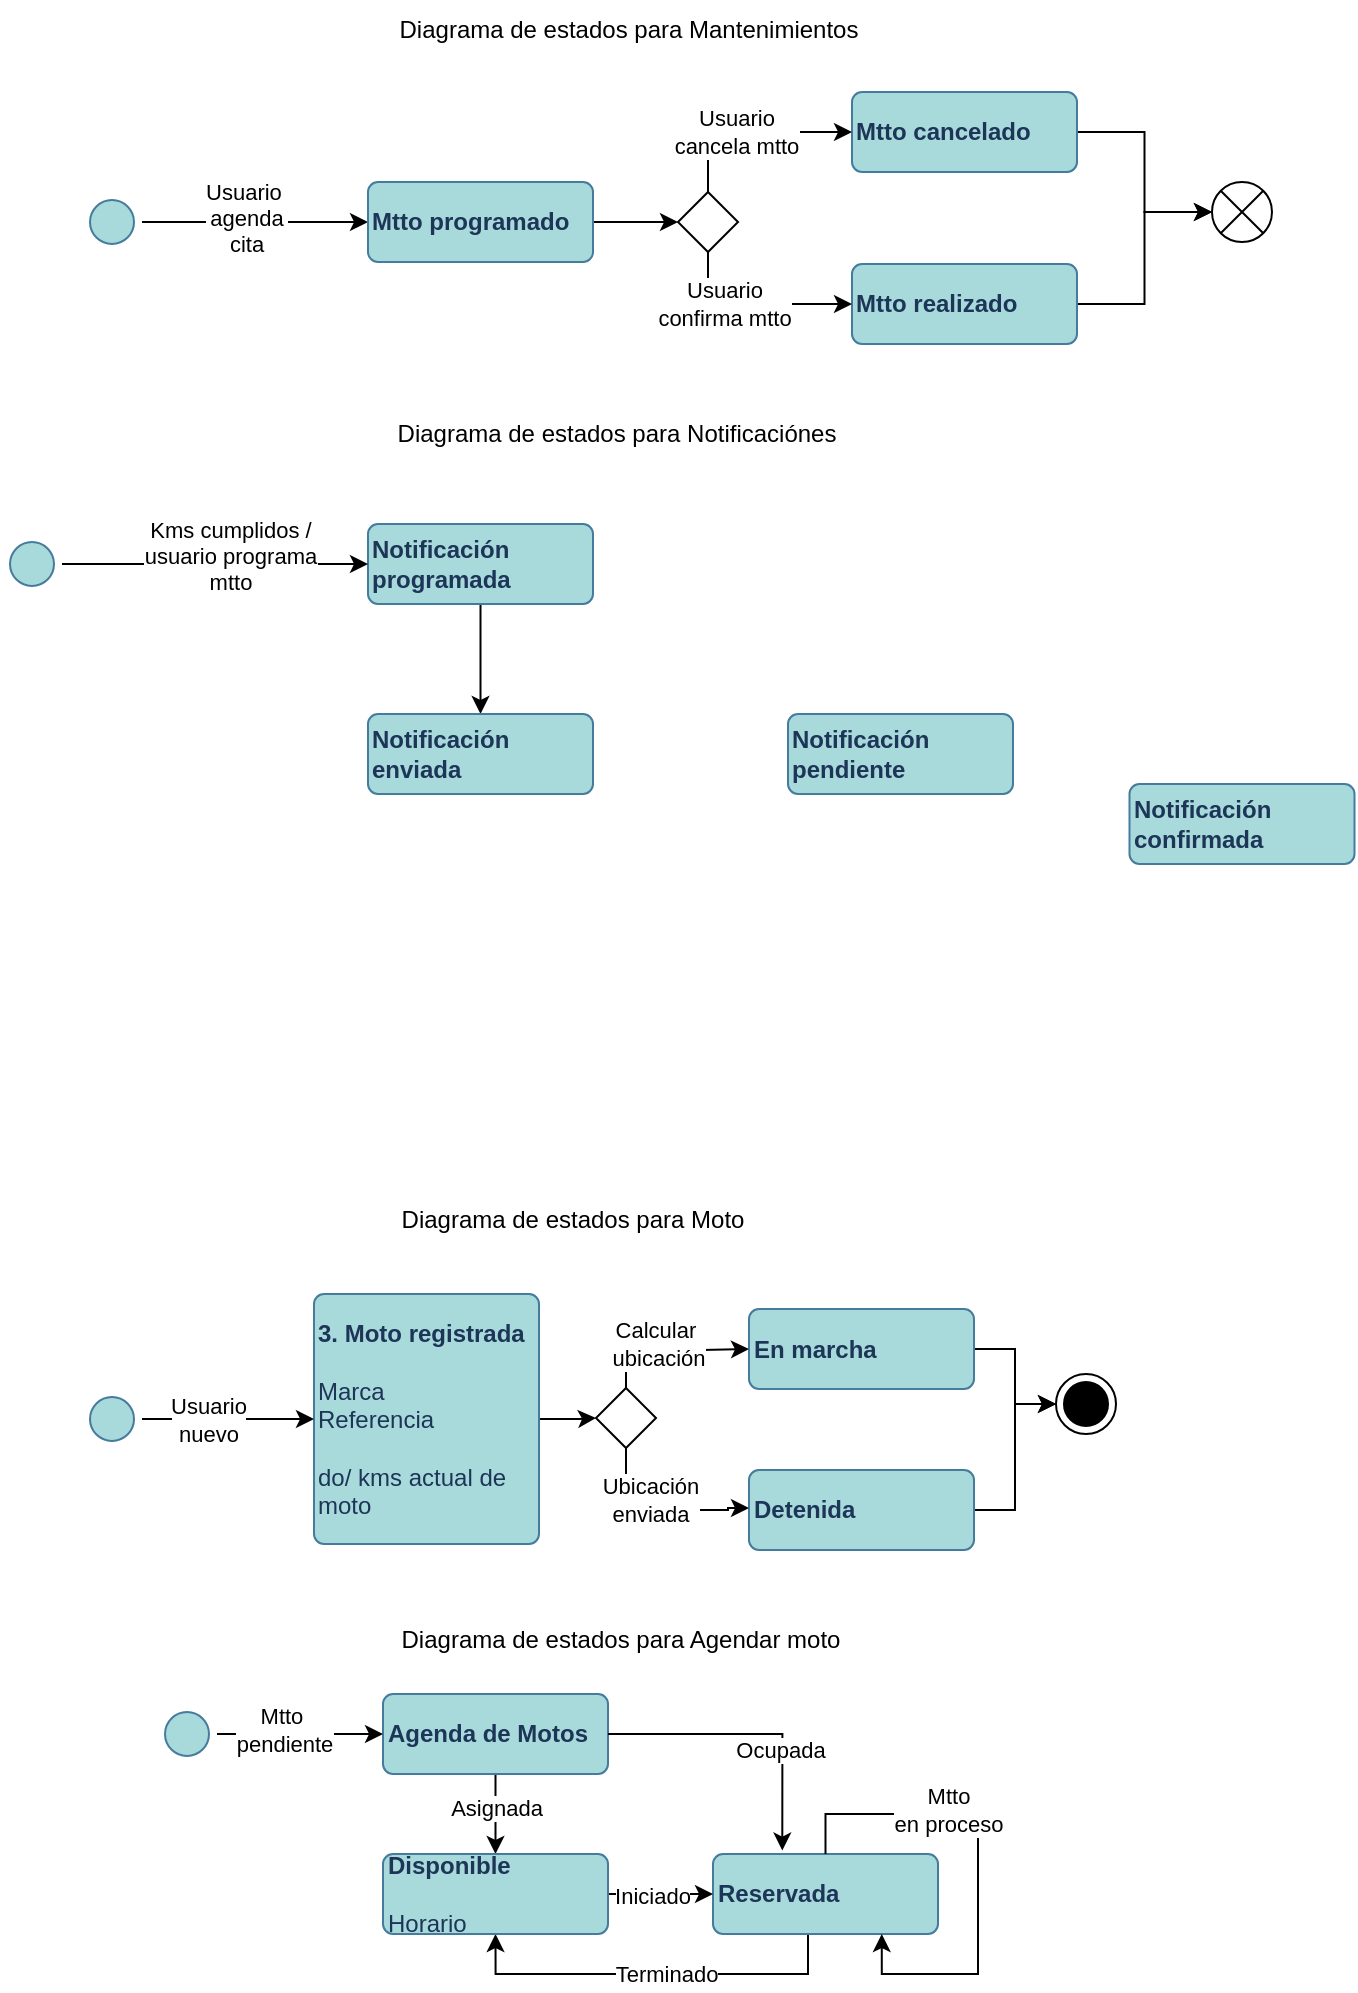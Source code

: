 <mxfile version="22.0.8" type="github">
  <diagram name="Page-1" id="2YBvvXClWsGukQMizWep">
    <mxGraphModel dx="1290" dy="574" grid="1" gridSize="10" guides="1" tooltips="1" connect="1" arrows="1" fold="1" page="1" pageScale="1" pageWidth="850" pageHeight="1100" math="0" shadow="0">
      <root>
        <mxCell id="0" />
        <mxCell id="1" parent="0" />
        <mxCell id="B1dsRPcmxnggRmvk-x9b-35" style="edgeStyle=orthogonalEdgeStyle;rounded=0;orthogonalLoop=1;jettySize=auto;html=1;entryX=0;entryY=0.5;entryDx=0;entryDy=0;" parent="1" source="9uB-aW_XzF6aLIXHZRKK-2" target="B1dsRPcmxnggRmvk-x9b-13" edge="1">
          <mxGeometry relative="1" as="geometry">
            <mxPoint x="226" y="143" as="targetPoint" />
          </mxGeometry>
        </mxCell>
        <mxCell id="B1dsRPcmxnggRmvk-x9b-45" value="Usuario&amp;nbsp;&lt;br&gt;agenda&lt;br&gt;cita" style="edgeLabel;html=1;align=center;verticalAlign=middle;resizable=0;points=[];" parent="B1dsRPcmxnggRmvk-x9b-35" vertex="1" connectable="0">
          <mxGeometry x="-0.085" y="2" relative="1" as="geometry">
            <mxPoint as="offset" />
          </mxGeometry>
        </mxCell>
        <mxCell id="9uB-aW_XzF6aLIXHZRKK-2" value="" style="ellipse;html=1;shape=startState;fillColor=#A8DADC;strokeColor=#457B9D;labelBackgroundColor=none;fontColor=#1D3557;" parent="1" vertex="1">
          <mxGeometry x="287" y="134" width="30" height="30" as="geometry" />
        </mxCell>
        <mxCell id="B1dsRPcmxnggRmvk-x9b-76" style="edgeStyle=orthogonalEdgeStyle;rounded=0;orthogonalLoop=1;jettySize=auto;html=1;entryX=0;entryY=0.5;entryDx=0;entryDy=0;" parent="1" source="B1dsRPcmxnggRmvk-x9b-2" target="B1dsRPcmxnggRmvk-x9b-75" edge="1">
          <mxGeometry relative="1" as="geometry" />
        </mxCell>
        <mxCell id="B1dsRPcmxnggRmvk-x9b-2" value="&lt;b&gt;3. Moto registrada&lt;br&gt;&lt;/b&gt;&lt;br&gt;Marca&lt;br&gt;Referencia&lt;br&gt;&lt;br&gt;do/ kms actual de moto" style="html=1;align=left;verticalAlign=middle;rounded=1;absoluteArcSize=1;arcSize=10;dashed=0;whiteSpace=wrap;labelBackgroundColor=none;fillColor=#A8DADC;strokeColor=#457B9D;fontColor=#1D3557;" parent="1" vertex="1">
          <mxGeometry x="403" y="685" width="112.5" height="125" as="geometry" />
        </mxCell>
        <mxCell id="B1dsRPcmxnggRmvk-x9b-69" style="edgeStyle=orthogonalEdgeStyle;rounded=0;orthogonalLoop=1;jettySize=auto;html=1;entryX=0;entryY=0.5;entryDx=0;entryDy=0;" parent="1" source="B1dsRPcmxnggRmvk-x9b-4" target="B1dsRPcmxnggRmvk-x9b-68" edge="1">
          <mxGeometry relative="1" as="geometry" />
        </mxCell>
        <mxCell id="B1dsRPcmxnggRmvk-x9b-4" value="&lt;b&gt;Mtto realizado&lt;br&gt;&lt;/b&gt;" style="html=1;align=left;verticalAlign=middle;rounded=1;absoluteArcSize=1;arcSize=10;dashed=0;whiteSpace=wrap;labelBackgroundColor=none;fillColor=#A8DADC;strokeColor=#457B9D;fontColor=#1D3557;" parent="1" vertex="1">
          <mxGeometry x="672" y="170" width="112.5" height="40" as="geometry" />
        </mxCell>
        <mxCell id="B1dsRPcmxnggRmvk-x9b-44" style="edgeStyle=orthogonalEdgeStyle;rounded=0;orthogonalLoop=1;jettySize=auto;html=1;entryX=0;entryY=0.5;entryDx=0;entryDy=0;" parent="1" source="B1dsRPcmxnggRmvk-x9b-5" target="B1dsRPcmxnggRmvk-x9b-68" edge="1">
          <mxGeometry relative="1" as="geometry">
            <mxPoint x="862" y="139" as="targetPoint" />
          </mxGeometry>
        </mxCell>
        <mxCell id="B1dsRPcmxnggRmvk-x9b-5" value="&lt;b&gt;Mtto cancelado&lt;br&gt;&lt;/b&gt;" style="html=1;align=left;verticalAlign=middle;rounded=1;absoluteArcSize=1;arcSize=10;dashed=0;whiteSpace=wrap;labelBackgroundColor=none;fillColor=#A8DADC;strokeColor=#457B9D;fontColor=#1D3557;" parent="1" vertex="1">
          <mxGeometry x="672" y="84" width="112.5" height="40" as="geometry" />
        </mxCell>
        <mxCell id="B1dsRPcmxnggRmvk-x9b-55" style="edgeStyle=orthogonalEdgeStyle;rounded=0;orthogonalLoop=1;jettySize=auto;html=1;entryX=0;entryY=0.5;entryDx=0;entryDy=0;" parent="1" source="B1dsRPcmxnggRmvk-x9b-13" target="B1dsRPcmxnggRmvk-x9b-38" edge="1">
          <mxGeometry relative="1" as="geometry" />
        </mxCell>
        <mxCell id="B1dsRPcmxnggRmvk-x9b-13" value="&lt;b&gt;Mtto programado&lt;br&gt;&lt;/b&gt;" style="html=1;align=left;verticalAlign=middle;rounded=1;absoluteArcSize=1;arcSize=10;dashed=0;whiteSpace=wrap;labelBackgroundColor=none;fillColor=#A8DADC;strokeColor=#457B9D;fontColor=#1D3557;" parent="1" vertex="1">
          <mxGeometry x="430" y="129" width="112.5" height="40" as="geometry" />
        </mxCell>
        <mxCell id="x2NBTaH0tbhhqtTbCEYz-6" style="edgeStyle=orthogonalEdgeStyle;rounded=0;orthogonalLoop=1;jettySize=auto;html=1;entryX=0.5;entryY=0;entryDx=0;entryDy=0;" edge="1" parent="1" source="B1dsRPcmxnggRmvk-x9b-21" target="B1dsRPcmxnggRmvk-x9b-23">
          <mxGeometry relative="1" as="geometry" />
        </mxCell>
        <mxCell id="B1dsRPcmxnggRmvk-x9b-21" value="&lt;b&gt;Notificación programada&lt;br&gt;&lt;/b&gt;" style="html=1;align=left;verticalAlign=middle;rounded=1;absoluteArcSize=1;arcSize=10;dashed=0;whiteSpace=wrap;labelBackgroundColor=none;fillColor=#A8DADC;strokeColor=#457B9D;fontColor=#1D3557;" parent="1" vertex="1">
          <mxGeometry x="430" y="300" width="112.5" height="40" as="geometry" />
        </mxCell>
        <mxCell id="B1dsRPcmxnggRmvk-x9b-22" value="&lt;b&gt;Notificación pendiente&lt;br&gt;&lt;/b&gt;" style="html=1;align=left;verticalAlign=middle;rounded=1;absoluteArcSize=1;arcSize=10;dashed=0;whiteSpace=wrap;labelBackgroundColor=none;fillColor=#A8DADC;strokeColor=#457B9D;fontColor=#1D3557;" parent="1" vertex="1">
          <mxGeometry x="640" y="395" width="112.5" height="40" as="geometry" />
        </mxCell>
        <mxCell id="B1dsRPcmxnggRmvk-x9b-23" value="&lt;b&gt;Notificación enviada&lt;br&gt;&lt;/b&gt;" style="html=1;align=left;verticalAlign=middle;rounded=1;absoluteArcSize=1;arcSize=10;dashed=0;whiteSpace=wrap;labelBackgroundColor=none;fillColor=#A8DADC;strokeColor=#457B9D;fontColor=#1D3557;" parent="1" vertex="1">
          <mxGeometry x="430" y="395" width="112.5" height="40" as="geometry" />
        </mxCell>
        <mxCell id="B1dsRPcmxnggRmvk-x9b-24" value="&lt;b&gt;Notificación confirmada&lt;br&gt;&lt;/b&gt;" style="html=1;align=left;verticalAlign=middle;rounded=1;absoluteArcSize=1;arcSize=10;dashed=0;whiteSpace=wrap;labelBackgroundColor=none;fillColor=#A8DADC;strokeColor=#457B9D;fontColor=#1D3557;" parent="1" vertex="1">
          <mxGeometry x="810.75" y="430" width="112.5" height="40" as="geometry" />
        </mxCell>
        <mxCell id="B1dsRPcmxnggRmvk-x9b-86" style="edgeStyle=orthogonalEdgeStyle;rounded=0;orthogonalLoop=1;jettySize=auto;html=1;" parent="1" source="B1dsRPcmxnggRmvk-x9b-25" target="B1dsRPcmxnggRmvk-x9b-27" edge="1">
          <mxGeometry relative="1" as="geometry" />
        </mxCell>
        <mxCell id="B1dsRPcmxnggRmvk-x9b-93" value="Asignada" style="edgeLabel;html=1;align=center;verticalAlign=middle;resizable=0;points=[];" parent="B1dsRPcmxnggRmvk-x9b-86" vertex="1" connectable="0">
          <mxGeometry x="-0.176" relative="1" as="geometry">
            <mxPoint as="offset" />
          </mxGeometry>
        </mxCell>
        <mxCell id="B1dsRPcmxnggRmvk-x9b-25" value="&lt;b&gt;Agenda de Motos&lt;br&gt;&lt;/b&gt;" style="html=1;align=left;verticalAlign=middle;rounded=1;absoluteArcSize=1;arcSize=10;dashed=0;whiteSpace=wrap;labelBackgroundColor=none;fillColor=#A8DADC;strokeColor=#457B9D;fontColor=#1D3557;" parent="1" vertex="1">
          <mxGeometry x="437.5" y="885" width="112.5" height="40" as="geometry" />
        </mxCell>
        <mxCell id="B1dsRPcmxnggRmvk-x9b-92" style="edgeStyle=orthogonalEdgeStyle;rounded=0;orthogonalLoop=1;jettySize=auto;html=1;entryX=0.5;entryY=1;entryDx=0;entryDy=0;" parent="1" source="B1dsRPcmxnggRmvk-x9b-26" target="B1dsRPcmxnggRmvk-x9b-27" edge="1">
          <mxGeometry relative="1" as="geometry">
            <Array as="points">
              <mxPoint x="650" y="1025" />
              <mxPoint x="494" y="1025" />
            </Array>
          </mxGeometry>
        </mxCell>
        <mxCell id="B1dsRPcmxnggRmvk-x9b-98" value="Terminado" style="edgeLabel;html=1;align=center;verticalAlign=middle;resizable=0;points=[];" parent="B1dsRPcmxnggRmvk-x9b-92" vertex="1" connectable="0">
          <mxGeometry x="-0.068" relative="1" as="geometry">
            <mxPoint as="offset" />
          </mxGeometry>
        </mxCell>
        <mxCell id="B1dsRPcmxnggRmvk-x9b-26" value="&lt;b&gt;Reservada&lt;span style=&quot;white-space: pre;&quot;&gt;&#x9;&lt;/span&gt;&lt;br&gt;&lt;/b&gt;" style="html=1;align=left;verticalAlign=middle;rounded=1;absoluteArcSize=1;arcSize=10;dashed=0;whiteSpace=wrap;labelBackgroundColor=none;fillColor=#A8DADC;strokeColor=#457B9D;fontColor=#1D3557;" parent="1" vertex="1">
          <mxGeometry x="602.5" y="965" width="112.5" height="40" as="geometry" />
        </mxCell>
        <mxCell id="B1dsRPcmxnggRmvk-x9b-90" style="edgeStyle=orthogonalEdgeStyle;rounded=0;orthogonalLoop=1;jettySize=auto;html=1;entryX=0;entryY=0.5;entryDx=0;entryDy=0;" parent="1" source="B1dsRPcmxnggRmvk-x9b-27" target="B1dsRPcmxnggRmvk-x9b-26" edge="1">
          <mxGeometry relative="1" as="geometry" />
        </mxCell>
        <mxCell id="B1dsRPcmxnggRmvk-x9b-99" value="Iniciado" style="edgeLabel;html=1;align=center;verticalAlign=middle;resizable=0;points=[];" parent="B1dsRPcmxnggRmvk-x9b-90" vertex="1" connectable="0">
          <mxGeometry x="-0.175" y="-1" relative="1" as="geometry">
            <mxPoint as="offset" />
          </mxGeometry>
        </mxCell>
        <mxCell id="B1dsRPcmxnggRmvk-x9b-27" value="&lt;b&gt;Disponible&lt;/b&gt;&lt;br&gt;&lt;br&gt;Horario" style="html=1;align=left;verticalAlign=middle;rounded=1;absoluteArcSize=1;arcSize=10;dashed=0;whiteSpace=wrap;labelBackgroundColor=none;fillColor=#A8DADC;strokeColor=#457B9D;fontColor=#1D3557;" parent="1" vertex="1">
          <mxGeometry x="437.5" y="965" width="112.5" height="40" as="geometry" />
        </mxCell>
        <mxCell id="B1dsRPcmxnggRmvk-x9b-81" style="edgeStyle=orthogonalEdgeStyle;rounded=0;orthogonalLoop=1;jettySize=auto;html=1;entryX=0;entryY=0.5;entryDx=0;entryDy=0;" parent="1" source="B1dsRPcmxnggRmvk-x9b-28" target="B1dsRPcmxnggRmvk-x9b-80" edge="1">
          <mxGeometry relative="1" as="geometry" />
        </mxCell>
        <mxCell id="B1dsRPcmxnggRmvk-x9b-28" value="&lt;b&gt;En marcha&lt;br&gt;&lt;/b&gt;" style="html=1;align=left;verticalAlign=middle;rounded=1;absoluteArcSize=1;arcSize=10;dashed=0;whiteSpace=wrap;labelBackgroundColor=none;fillColor=#A8DADC;strokeColor=#457B9D;fontColor=#1D3557;" parent="1" vertex="1">
          <mxGeometry x="620.5" y="692.5" width="112.5" height="40" as="geometry" />
        </mxCell>
        <mxCell id="B1dsRPcmxnggRmvk-x9b-82" style="edgeStyle=orthogonalEdgeStyle;rounded=0;orthogonalLoop=1;jettySize=auto;html=1;entryX=0;entryY=0.5;entryDx=0;entryDy=0;" parent="1" source="B1dsRPcmxnggRmvk-x9b-29" target="B1dsRPcmxnggRmvk-x9b-80" edge="1">
          <mxGeometry relative="1" as="geometry" />
        </mxCell>
        <mxCell id="B1dsRPcmxnggRmvk-x9b-29" value="&lt;b&gt;Detenida&lt;br&gt;&lt;/b&gt;" style="html=1;align=left;verticalAlign=middle;rounded=1;absoluteArcSize=1;arcSize=10;dashed=0;whiteSpace=wrap;labelBackgroundColor=none;fillColor=#A8DADC;strokeColor=#457B9D;fontColor=#1D3557;" parent="1" vertex="1">
          <mxGeometry x="620.5" y="773" width="112.5" height="40" as="geometry" />
        </mxCell>
        <mxCell id="B1dsRPcmxnggRmvk-x9b-37" value="Diagrama de estados para Mantenimientos" style="text;html=1;align=center;verticalAlign=middle;resizable=0;points=[];autosize=1;strokeColor=none;fillColor=none;" parent="1" vertex="1">
          <mxGeometry x="435" y="38" width="250" height="30" as="geometry" />
        </mxCell>
        <mxCell id="B1dsRPcmxnggRmvk-x9b-40" style="edgeStyle=orthogonalEdgeStyle;rounded=0;orthogonalLoop=1;jettySize=auto;html=1;entryX=0;entryY=0.5;entryDx=0;entryDy=0;" parent="1" source="B1dsRPcmxnggRmvk-x9b-38" target="B1dsRPcmxnggRmvk-x9b-5" edge="1">
          <mxGeometry relative="1" as="geometry">
            <Array as="points">
              <mxPoint x="600" y="104" />
            </Array>
          </mxGeometry>
        </mxCell>
        <mxCell id="x2NBTaH0tbhhqtTbCEYz-1" value="Usuario&lt;br&gt;cancela mtto" style="edgeLabel;html=1;align=center;verticalAlign=middle;resizable=0;points=[];" vertex="1" connectable="0" parent="B1dsRPcmxnggRmvk-x9b-40">
          <mxGeometry x="-0.141" relative="1" as="geometry">
            <mxPoint as="offset" />
          </mxGeometry>
        </mxCell>
        <mxCell id="B1dsRPcmxnggRmvk-x9b-42" style="edgeStyle=orthogonalEdgeStyle;rounded=0;orthogonalLoop=1;jettySize=auto;html=1;entryX=0;entryY=0.5;entryDx=0;entryDy=0;" parent="1" source="B1dsRPcmxnggRmvk-x9b-38" target="B1dsRPcmxnggRmvk-x9b-4" edge="1">
          <mxGeometry relative="1" as="geometry">
            <Array as="points">
              <mxPoint x="600" y="190" />
            </Array>
          </mxGeometry>
        </mxCell>
        <mxCell id="x2NBTaH0tbhhqtTbCEYz-2" value="Usuario &lt;br&gt;confirma mtto" style="edgeLabel;html=1;align=center;verticalAlign=middle;resizable=0;points=[];" vertex="1" connectable="0" parent="B1dsRPcmxnggRmvk-x9b-42">
          <mxGeometry x="-0.31" relative="1" as="geometry">
            <mxPoint as="offset" />
          </mxGeometry>
        </mxCell>
        <mxCell id="B1dsRPcmxnggRmvk-x9b-38" value="" style="rhombus;" parent="1" vertex="1">
          <mxGeometry x="585" y="134" width="30" height="30" as="geometry" />
        </mxCell>
        <mxCell id="B1dsRPcmxnggRmvk-x9b-48" value="Diagrama de estados para Notificaciónes" style="text;html=1;align=center;verticalAlign=middle;resizable=0;points=[];autosize=1;strokeColor=none;fillColor=none;" parent="1" vertex="1">
          <mxGeometry x="434" y="240" width="240" height="30" as="geometry" />
        </mxCell>
        <mxCell id="B1dsRPcmxnggRmvk-x9b-51" style="edgeStyle=orthogonalEdgeStyle;rounded=0;orthogonalLoop=1;jettySize=auto;html=1;entryX=0;entryY=0.5;entryDx=0;entryDy=0;" parent="1" source="B1dsRPcmxnggRmvk-x9b-49" target="B1dsRPcmxnggRmvk-x9b-21" edge="1">
          <mxGeometry relative="1" as="geometry">
            <mxPoint x="440" y="330" as="targetPoint" />
          </mxGeometry>
        </mxCell>
        <mxCell id="B1dsRPcmxnggRmvk-x9b-52" value="Kms cumplidos /&lt;br&gt;usuario programa&lt;br&gt;mtto" style="edgeLabel;html=1;align=center;verticalAlign=middle;resizable=0;points=[];" parent="B1dsRPcmxnggRmvk-x9b-51" vertex="1" connectable="0">
          <mxGeometry x="0.093" y="4" relative="1" as="geometry">
            <mxPoint as="offset" />
          </mxGeometry>
        </mxCell>
        <mxCell id="B1dsRPcmxnggRmvk-x9b-49" value="" style="ellipse;html=1;shape=startState;fillColor=#A8DADC;strokeColor=#457B9D;labelBackgroundColor=none;fontColor=#1D3557;" parent="1" vertex="1">
          <mxGeometry x="247" y="305" width="30" height="30" as="geometry" />
        </mxCell>
        <mxCell id="B1dsRPcmxnggRmvk-x9b-68" value="" style="shape=sumEllipse;perimeter=ellipsePerimeter;html=1;backgroundOutline=1;" parent="1" vertex="1">
          <mxGeometry x="852" y="129" width="30" height="30" as="geometry" />
        </mxCell>
        <mxCell id="B1dsRPcmxnggRmvk-x9b-71" value="Diagrama de estados para Moto" style="text;html=1;align=center;verticalAlign=middle;resizable=0;points=[];autosize=1;strokeColor=none;fillColor=none;" parent="1" vertex="1">
          <mxGeometry x="437" y="633" width="190" height="30" as="geometry" />
        </mxCell>
        <mxCell id="B1dsRPcmxnggRmvk-x9b-73" style="edgeStyle=orthogonalEdgeStyle;rounded=0;orthogonalLoop=1;jettySize=auto;html=1;entryX=0;entryY=0.5;entryDx=0;entryDy=0;" parent="1" source="B1dsRPcmxnggRmvk-x9b-72" target="B1dsRPcmxnggRmvk-x9b-2" edge="1">
          <mxGeometry relative="1" as="geometry" />
        </mxCell>
        <mxCell id="B1dsRPcmxnggRmvk-x9b-74" value="Usuario&lt;br&gt;nuevo" style="edgeLabel;html=1;align=center;verticalAlign=middle;resizable=0;points=[];" parent="B1dsRPcmxnggRmvk-x9b-73" vertex="1" connectable="0">
          <mxGeometry x="-0.238" relative="1" as="geometry">
            <mxPoint as="offset" />
          </mxGeometry>
        </mxCell>
        <mxCell id="B1dsRPcmxnggRmvk-x9b-72" value="" style="ellipse;html=1;shape=startState;fillColor=#A8DADC;strokeColor=#457B9D;labelBackgroundColor=none;fontColor=#1D3557;" parent="1" vertex="1">
          <mxGeometry x="287" y="732.5" width="30" height="30" as="geometry" />
        </mxCell>
        <mxCell id="B1dsRPcmxnggRmvk-x9b-77" style="edgeStyle=orthogonalEdgeStyle;rounded=0;orthogonalLoop=1;jettySize=auto;html=1;entryX=0;entryY=0.5;entryDx=0;entryDy=0;" parent="1" source="B1dsRPcmxnggRmvk-x9b-75" target="B1dsRPcmxnggRmvk-x9b-28" edge="1">
          <mxGeometry relative="1" as="geometry">
            <Array as="points">
              <mxPoint x="559" y="713" />
              <mxPoint x="597" y="713" />
            </Array>
          </mxGeometry>
        </mxCell>
        <mxCell id="B1dsRPcmxnggRmvk-x9b-89" value="Calcular&amp;nbsp;&lt;br&gt;ubicación" style="edgeLabel;html=1;align=center;verticalAlign=middle;resizable=0;points=[];" parent="B1dsRPcmxnggRmvk-x9b-77" vertex="1" connectable="0">
          <mxGeometry x="-0.126" y="3" relative="1" as="geometry">
            <mxPoint as="offset" />
          </mxGeometry>
        </mxCell>
        <mxCell id="B1dsRPcmxnggRmvk-x9b-78" style="edgeStyle=orthogonalEdgeStyle;rounded=0;orthogonalLoop=1;jettySize=auto;html=1;entryX=0;entryY=0.5;entryDx=0;entryDy=0;" parent="1" edge="1">
          <mxGeometry relative="1" as="geometry">
            <mxPoint x="559" y="760" as="sourcePoint" />
            <mxPoint x="620.5" y="792" as="targetPoint" />
            <Array as="points">
              <mxPoint x="559" y="793" />
              <mxPoint x="610" y="793" />
              <mxPoint x="610" y="792" />
            </Array>
          </mxGeometry>
        </mxCell>
        <mxCell id="B1dsRPcmxnggRmvk-x9b-88" value="Ubicación&lt;br&gt;enviada" style="edgeLabel;html=1;align=center;verticalAlign=middle;resizable=0;points=[];" parent="B1dsRPcmxnggRmvk-x9b-78" vertex="1" connectable="0">
          <mxGeometry x="-0.06" relative="1" as="geometry">
            <mxPoint y="-5" as="offset" />
          </mxGeometry>
        </mxCell>
        <mxCell id="B1dsRPcmxnggRmvk-x9b-75" value="" style="rhombus;" parent="1" vertex="1">
          <mxGeometry x="544" y="732" width="30" height="30" as="geometry" />
        </mxCell>
        <mxCell id="B1dsRPcmxnggRmvk-x9b-79" value="Diagrama de estados para Agendar moto" style="text;html=1;align=center;verticalAlign=middle;resizable=0;points=[];autosize=1;strokeColor=none;fillColor=none;" parent="1" vertex="1">
          <mxGeometry x="436" y="843" width="240" height="30" as="geometry" />
        </mxCell>
        <mxCell id="B1dsRPcmxnggRmvk-x9b-80" value="" style="ellipse;html=1;shape=endState;fillColor=strokeColor;" parent="1" vertex="1">
          <mxGeometry x="774" y="725" width="30" height="30" as="geometry" />
        </mxCell>
        <mxCell id="B1dsRPcmxnggRmvk-x9b-84" style="edgeStyle=orthogonalEdgeStyle;rounded=0;orthogonalLoop=1;jettySize=auto;html=1;entryX=0;entryY=0.5;entryDx=0;entryDy=0;" parent="1" source="B1dsRPcmxnggRmvk-x9b-83" target="B1dsRPcmxnggRmvk-x9b-25" edge="1">
          <mxGeometry relative="1" as="geometry" />
        </mxCell>
        <mxCell id="B1dsRPcmxnggRmvk-x9b-85" value="Mtto&amp;nbsp;&lt;br&gt;pendiente" style="edgeLabel;html=1;align=center;verticalAlign=middle;resizable=0;points=[];" parent="B1dsRPcmxnggRmvk-x9b-84" vertex="1" connectable="0">
          <mxGeometry x="-0.2" y="2" relative="1" as="geometry">
            <mxPoint as="offset" />
          </mxGeometry>
        </mxCell>
        <mxCell id="B1dsRPcmxnggRmvk-x9b-83" value="" style="ellipse;html=1;shape=startState;fillColor=#A8DADC;strokeColor=#457B9D;labelBackgroundColor=none;fontColor=#1D3557;" parent="1" vertex="1">
          <mxGeometry x="324.5" y="890" width="30" height="30" as="geometry" />
        </mxCell>
        <mxCell id="B1dsRPcmxnggRmvk-x9b-91" style="edgeStyle=orthogonalEdgeStyle;rounded=0;orthogonalLoop=1;jettySize=auto;html=1;entryX=0.75;entryY=1;entryDx=0;entryDy=0;" parent="1" source="B1dsRPcmxnggRmvk-x9b-26" target="B1dsRPcmxnggRmvk-x9b-26" edge="1">
          <mxGeometry relative="1" as="geometry" />
        </mxCell>
        <mxCell id="B1dsRPcmxnggRmvk-x9b-97" value="Mtto&lt;br&gt;en proceso" style="edgeLabel;html=1;align=center;verticalAlign=middle;resizable=0;points=[];" parent="B1dsRPcmxnggRmvk-x9b-91" vertex="1" connectable="0">
          <mxGeometry x="-0.336" y="2" relative="1" as="geometry">
            <mxPoint as="offset" />
          </mxGeometry>
        </mxCell>
        <mxCell id="B1dsRPcmxnggRmvk-x9b-95" style="edgeStyle=orthogonalEdgeStyle;rounded=0;orthogonalLoop=1;jettySize=auto;html=1;entryX=0.308;entryY=-0.043;entryDx=0;entryDy=0;entryPerimeter=0;" parent="1" source="B1dsRPcmxnggRmvk-x9b-25" target="B1dsRPcmxnggRmvk-x9b-26" edge="1">
          <mxGeometry relative="1" as="geometry" />
        </mxCell>
        <mxCell id="B1dsRPcmxnggRmvk-x9b-96" value="Ocupada" style="edgeLabel;html=1;align=center;verticalAlign=middle;resizable=0;points=[];" parent="B1dsRPcmxnggRmvk-x9b-95" vertex="1" connectable="0">
          <mxGeometry x="0.302" y="-1" relative="1" as="geometry">
            <mxPoint as="offset" />
          </mxGeometry>
        </mxCell>
      </root>
    </mxGraphModel>
  </diagram>
</mxfile>
